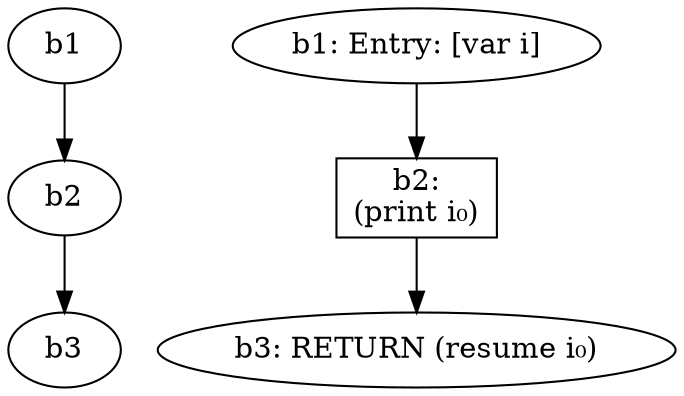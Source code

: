digraph g {
  d1 [label=b1];
  b1 [label="b1: Entry: [var i]"];
  b1 -> b2;
  d2 [label=b2];
  d1 -> d2;
  b2 [shape=box, label="b2:\n(print i₀)"];
  b2 -> b3;
  d3 [label=b3];
  d2 -> d3;
  b3 [label="b3: RETURN (resume i₀)"];
}

